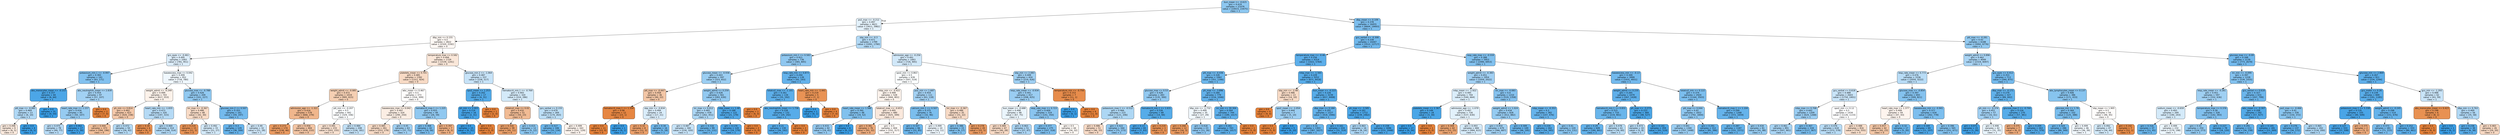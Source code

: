 digraph Tree {
node [shape=box, style="filled, rounded", color="black", fontname="helvetica"] ;
edge [fontname="helvetica"] ;
0 [label="bun_mean <= -0.615\ngini = 0.419\nsamples = 21076\nvalue = [10015, 23475]\nclass = 1", fillcolor="#8dc7f0"] ;
1 [label="po2_max <= -0.212\ngini = 0.497\nsamples = 4621\nvalue = [3411, 3982]\nclass = 1", fillcolor="#e3f1fb"] ;
0 -> 1 [labeldistance=2.5, labelangle=45, headlabel="True"] ;
2 [label="dbp_min <= 0.155\ngini = 0.5\nsamples = 2822\nvalue = [2320, 2192]\nclass = 0", fillcolor="#fef8f4"] ;
1 -> 2 ;
3 [label="gcs_eyes <= -0.461\ngini = 0.495\nsamples = 1093\nvalue = [781, 951]\nclass = 1", fillcolor="#dcedfa"] ;
2 -> 3 ;
4 [label="potassium_min.1 <= -0.997\ngini = 0.393\nsamples = 141\nvalue = [63, 171]\nclass = 1", fillcolor="#82c1ef"] ;
3 -> 4 ;
5 [label="abs_monocytes_mean <= -0.153\ngini = 0.157\nsamples = 44\nvalue = [6, 64]\nclass = 1", fillcolor="#4ca6e7"] ;
4 -> 5 ;
6 [label="ptt_max <= -0.085\ngini = 0.469\nsamples = 13\nvalue = [6, 10]\nclass = 1", fillcolor="#b0d8f5"] ;
5 -> 6 ;
7 [label="gini = 0.496\nsamples = 9\nvalue = [6, 5]\nclass = 0", fillcolor="#fbeade"] ;
6 -> 7 ;
8 [label="gini = 0.0\nsamples = 4\nvalue = [0, 5]\nclass = 1", fillcolor="#399de5"] ;
6 -> 8 ;
9 [label="gini = 0.0\nsamples = 31\nvalue = [0, 54]\nclass = 1", fillcolor="#399de5"] ;
5 -> 9 ;
10 [label="abs_neutrophils_mean <= 2.839\ngini = 0.454\nsamples = 97\nvalue = [57, 107]\nclass = 1", fillcolor="#a2d1f3"] ;
4 -> 10 ;
11 [label="heart_rate_max <= 1.157\ngini = 0.434\nsamples = 95\nvalue = [50, 107]\nclass = 1", fillcolor="#96cbf1"] ;
10 -> 11 ;
12 [label="gini = 0.475\nsamples = 78\nvalue = [49, 77]\nclass = 1", fillcolor="#b7dbf6"] ;
11 -> 12 ;
13 [label="gini = 0.062\nsamples = 17\nvalue = [1, 30]\nclass = 1", fillcolor="#40a0e6"] ;
11 -> 13 ;
14 [label="gini = 0.0\nsamples = 2\nvalue = [7, 0]\nclass = 0", fillcolor="#e58139"] ;
10 -> 14 ;
15 [label="baseexcess_max <= 0.042\ngini = 0.499\nsamples = 952\nvalue = [718, 780]\nclass = 1", fillcolor="#eff7fd"] ;
3 -> 15 ;
16 [label="weight_admit <= -0.249\ngini = 0.499\nsamples = 743\nvalue = [617, 553]\nclass = 0", fillcolor="#fcf2ea"] ;
15 -> 16 ;
17 [label="ph_min <= 0.814\ngini = 0.462\nsamples = 423\nvalue = [420, 238]\nclass = 0", fillcolor="#f4c8a9"] ;
16 -> 17 ;
18 [label="gini = 0.444\nsamples = 373\nvalue = [394, 196]\nclass = 0", fillcolor="#f2c09b"] ;
17 -> 18 ;
19 [label="gini = 0.472\nsamples = 50\nvalue = [26, 42]\nclass = 1", fillcolor="#b4daf5"] ;
17 -> 19 ;
20 [label="heart_rate_min <= -1.835\ngini = 0.473\nsamples = 320\nvalue = [197, 315]\nclass = 1", fillcolor="#b5daf5"] ;
16 -> 20 ;
21 [label="gini = 0.18\nsamples = 6\nvalue = [9, 1]\nclass = 0", fillcolor="#e88f4f"] ;
20 -> 21 ;
22 [label="gini = 0.469\nsamples = 314\nvalue = [188, 314]\nclass = 1", fillcolor="#b0d8f5"] ;
20 -> 22 ;
23 [label="glucose_max <= -0.788\ngini = 0.426\nsamples = 209\nvalue = [101, 227]\nclass = 1", fillcolor="#91c9f1"] ;
15 -> 23 ;
24 [label="inr_max <= -0.367\ngini = 0.486\nsamples = 48\nvalue = [42, 30]\nclass = 0", fillcolor="#f8dbc6"] ;
23 -> 24 ;
25 [label="gini = 0.219\nsamples = 15\nvalue = [21, 3]\nclass = 0", fillcolor="#e99355"] ;
24 -> 25 ;
26 [label="gini = 0.492\nsamples = 33\nvalue = [21, 27]\nclass = 1", fillcolor="#d3e9f9"] ;
24 -> 26 ;
27 [label="glucose_min.2 <= 0.507\ngini = 0.355\nsamples = 161\nvalue = [59, 197]\nclass = 1", fillcolor="#74baed"] ;
23 -> 27 ;
28 [label="gini = 0.3\nsamples = 129\nvalue = [38, 169]\nclass = 1", fillcolor="#66b3eb"] ;
27 -> 28 ;
29 [label="gini = 0.49\nsamples = 32\nvalue = [21, 28]\nclass = 1", fillcolor="#cee6f8"] ;
27 -> 29 ;
30 [label="temperature_max <= 0.582\ngini = 0.494\nsamples = 1729\nvalue = [1539, 1241]\nclass = 0", fillcolor="#fae7d9"] ;
2 -> 30 ;
31 [label="platelets_mean <= 0.701\ngini = 0.485\nsamples = 1392\nvalue = [1311, 924]\nclass = 0", fillcolor="#f7dac5"] ;
30 -> 31 ;
32 [label="weight_admit <= -0.085\ngini = 0.472\nsamples = 1019\nvalue = [995, 615]\nclass = 0", fillcolor="#f5cfb3"] ;
31 -> 32 ;
33 [label="admission_age <= -1.321\ngini = 0.416\nsamples = 578\nvalue = [666, 279]\nclass = 0", fillcolor="#f0b68c"] ;
32 -> 33 ;
34 [label="gini = 0.273\nsamples = 174\nvalue = [236, 46]\nclass = 0", fillcolor="#ea9a60"] ;
33 -> 34 ;
35 [label="gini = 0.456\nsamples = 404\nvalue = [430, 233]\nclass = 0", fillcolor="#f3c5a4"] ;
33 -> 35 ;
36 [label="ptt_min <= -0.207\ngini = 0.5\nsamples = 441\nvalue = [329, 336]\nclass = 1", fillcolor="#fbfdfe"] ;
32 -> 36 ;
37 [label="gini = 0.491\nsamples = 233\nvalue = [203, 155]\nclass = 0", fillcolor="#f9e1d0"] ;
36 -> 37 ;
38 [label="gini = 0.484\nsamples = 208\nvalue = [126, 181]\nclass = 1", fillcolor="#c3e1f7"] ;
36 -> 38 ;
39 [label="wbc_mean <= 0.467\ngini = 0.5\nsamples = 373\nvalue = [316, 309]\nclass = 0", fillcolor="#fefcfb"] ;
31 -> 39 ;
40 [label="baseexcess_max <= 0.042\ngini = 0.497\nsamples = 324\nvalue = [290, 250]\nclass = 0", fillcolor="#fbeee4"] ;
39 -> 40 ;
41 [label="gini = 0.485\nsamples = 261\nvalue = [253, 179]\nclass = 0", fillcolor="#f7dac5"] ;
40 -> 41 ;
42 [label="gini = 0.45\nsamples = 63\nvalue = [37, 71]\nclass = 1", fillcolor="#a0d0f3"] ;
40 -> 42 ;
43 [label="hematocrit_max.1 <= 1.225\ngini = 0.425\nsamples = 49\nvalue = [26, 59]\nclass = 1", fillcolor="#90c8f0"] ;
39 -> 43 ;
44 [label="gini = 0.368\nsamples = 42\nvalue = [18, 56]\nclass = 1", fillcolor="#79bced"] ;
43 -> 44 ;
45 [label="gini = 0.397\nsamples = 7\nvalue = [8, 3]\nclass = 0", fillcolor="#efb083"] ;
43 -> 45 ;
46 [label="glucose_min.2 <= -1.064\ngini = 0.487\nsamples = 337\nvalue = [228, 317]\nclass = 1", fillcolor="#c7e3f8"] ;
30 -> 46 ;
47 [label="spo2_mean <= 1.253\ngini = 0.202\nsamples = 17\nvalue = [4, 31]\nclass = 1", fillcolor="#53aae8"] ;
46 -> 47 ;
48 [label="ph_min <= 2.003\ngini = 0.114\nsamples = 16\nvalue = [2, 31]\nclass = 1", fillcolor="#46a3e7"] ;
47 -> 48 ;
49 [label="gini = 0.0\nsamples = 15\nvalue = [0, 31]\nclass = 1", fillcolor="#399de5"] ;
48 -> 49 ;
50 [label="gini = 0.0\nsamples = 1\nvalue = [2, 0]\nclass = 0", fillcolor="#e58139"] ;
48 -> 50 ;
51 [label="gini = 0.0\nsamples = 1\nvalue = [2, 0]\nclass = 0", fillcolor="#e58139"] ;
47 -> 51 ;
52 [label="hematocrit_min.1 <= -0.769\ngini = 0.493\nsamples = 320\nvalue = [224, 286]\nclass = 1", fillcolor="#d4eaf9"] ;
46 -> 52 ;
53 [label="totalco2_max <= 0.02\ngini = 0.432\nsamples = 51\nvalue = [50, 23]\nclass = 0", fillcolor="#f1bb94"] ;
52 -> 53 ;
54 [label="gini = 0.316\nsamples = 39\nvalue = [45, 11]\nclass = 0", fillcolor="#eba069"] ;
53 -> 54 ;
55 [label="gini = 0.415\nsamples = 12\nvalue = [5, 12]\nclass = 1", fillcolor="#8bc6f0"] ;
53 -> 55 ;
56 [label="gcs_verbal <= 0.155\ngini = 0.479\nsamples = 269\nvalue = [174, 263]\nclass = 1", fillcolor="#bcdef6"] ;
52 -> 56 ;
57 [label="gini = 0.317\nsamples = 106\nvalue = [33, 134]\nclass = 1", fillcolor="#6ab5eb"] ;
56 -> 57 ;
58 [label="gini = 0.499\nsamples = 163\nvalue = [141, 129]\nclass = 0", fillcolor="#fdf4ee"] ;
56 -> 58 ;
59 [label="sbp_min <= -0.3\ngini = 0.471\nsamples = 1799\nvalue = [1091, 1790]\nclass = 1", fillcolor="#b2d9f5"] ;
1 -> 59 ;
60 [label="potassium_min.1 <= 0.583\ngini = 0.421\nsamples = 736\nvalue = [365, 845]\nclass = 1", fillcolor="#8fc7f0"] ;
59 -> 60 ;
61 [label="glucose_mean <= -0.936\ngini = 0.443\nsamples = 597\nvalue = [323, 652]\nclass = 1", fillcolor="#9bcef2"] ;
60 -> 61 ;
62 [label="ptt_max <= -0.447\ngini = 0.458\nsamples = 36\nvalue = [40, 22]\nclass = 0", fillcolor="#f3c6a6"] ;
61 -> 62 ;
63 [label="hematocrit_max.1 <= 1.354\ngini = 0.08\nsamples = 12\nvalue = [23, 1]\nclass = 0", fillcolor="#e68642"] ;
62 -> 63 ;
64 [label="gini = 0.0\nsamples = 11\nvalue = [23, 0]\nclass = 0", fillcolor="#e58139"] ;
63 -> 64 ;
65 [label="gini = 0.0\nsamples = 1\nvalue = [0, 1]\nclass = 1", fillcolor="#399de5"] ;
63 -> 65 ;
66 [label="sbp_min <= -0.834\ngini = 0.494\nsamples = 24\nvalue = [17, 21]\nclass = 1", fillcolor="#d9ecfa"] ;
62 -> 66 ;
67 [label="gini = 0.32\nsamples = 8\nvalue = [12, 3]\nclass = 0", fillcolor="#eca06a"] ;
66 -> 67 ;
68 [label="gini = 0.34\nsamples = 16\nvalue = [5, 18]\nclass = 1", fillcolor="#70b8ec"] ;
66 -> 68 ;
69 [label="weight_admit <= 0.259\ngini = 0.428\nsamples = 561\nvalue = [283, 630]\nclass = 1", fillcolor="#92c9f1"] ;
61 -> 69 ;
70 [label="inr_max <= 0.012\ngini = 0.465\nsamples = 439\nvalue = [262, 451]\nclass = 1", fillcolor="#acd6f4"] ;
69 -> 70 ;
71 [label="gini = 0.487\nsamples = 340\nvalue = [230, 320]\nclass = 1", fillcolor="#c7e3f8"] ;
70 -> 71 ;
72 [label="gini = 0.316\nsamples = 99\nvalue = [32, 131]\nclass = 1", fillcolor="#69b5eb"] ;
70 -> 72 ;
73 [label="mbp_mean <= 1.48\ngini = 0.188\nsamples = 122\nvalue = [21, 179]\nclass = 1", fillcolor="#50a8e8"] ;
69 -> 73 ;
74 [label="gini = 0.174\nsamples = 120\nvalue = [19, 179]\nclass = 1", fillcolor="#4ea7e8"] ;
73 -> 74 ;
75 [label="gini = 0.0\nsamples = 2\nvalue = [2, 0]\nclass = 0", fillcolor="#e58139"] ;
73 -> 75 ;
76 [label="resp_rate_min <= 0.873\ngini = 0.294\nsamples = 139\nvalue = [42, 193]\nclass = 1", fillcolor="#64b2eb"] ;
60 -> 76 ;
77 [label="totalco2_max <= -1.101\ngini = 0.261\nsamples = 134\nvalue = [35, 192]\nclass = 1", fillcolor="#5dafea"] ;
76 -> 77 ;
78 [label="gini = 0.0\nsamples = 2\nvalue = [6, 0]\nclass = 0", fillcolor="#e58139"] ;
77 -> 78 ;
79 [label="abs_neutrophils_mean <= 1.736\ngini = 0.228\nsamples = 132\nvalue = [29, 192]\nclass = 1", fillcolor="#57ace9"] ;
77 -> 79 ;
80 [label="gini = 0.21\nsamples = 130\nvalue = [26, 192]\nclass = 1", fillcolor="#54aae9"] ;
79 -> 80 ;
81 [label="gini = 0.0\nsamples = 2\nvalue = [3, 0]\nclass = 0", fillcolor="#e58139"] ;
79 -> 81 ;
82 [label="heart_rate_min <= -1.441\ngini = 0.219\nsamples = 5\nvalue = [7, 1]\nclass = 0", fillcolor="#e99355"] ;
76 -> 82 ;
83 [label="gini = 0.0\nsamples = 1\nvalue = [0, 1]\nclass = 1", fillcolor="#399de5"] ;
82 -> 83 ;
84 [label="gini = 0.0\nsamples = 4\nvalue = [7, 0]\nclass = 0", fillcolor="#e58139"] ;
82 -> 84 ;
85 [label="admission_age <= -0.256\ngini = 0.491\nsamples = 1063\nvalue = [726, 945]\nclass = 1", fillcolor="#d1e8f9"] ;
59 -> 85 ;
86 [label="spo2_min <= 0.863\ngini = 0.5\nsamples = 639\nvalue = [507, 519]\nclass = 1", fillcolor="#fafdfe"] ;
85 -> 86 ;
87 [label="mbp_min <= -0.422\ngini = 0.499\nsamples = 528\nvalue = [444, 401]\nclass = 0", fillcolor="#fcf3ec"] ;
86 -> 87 ;
88 [label="heart_rate_mean <= 1.588\ngini = 0.392\nsamples = 48\nvalue = [19, 52]\nclass = 1", fillcolor="#81c1ee"] ;
87 -> 88 ;
89 [label="gini = 0.433\nsamples = 42\nvalue = [19, 41]\nclass = 1", fillcolor="#95caf1"] ;
88 -> 89 ;
90 [label="gini = 0.0\nsamples = 6\nvalue = [0, 11]\nclass = 1", fillcolor="#399de5"] ;
88 -> 90 ;
91 [label="totalco2_max <= -0.653\ngini = 0.495\nsamples = 480\nvalue = [425, 349]\nclass = 0", fillcolor="#fae8dc"] ;
87 -> 91 ;
92 [label="gini = 0.381\nsamples = 76\nvalue = [93, 32]\nclass = 0", fillcolor="#eeac7d"] ;
91 -> 92 ;
93 [label="gini = 0.5\nsamples = 404\nvalue = [332, 317]\nclass = 0", fillcolor="#fef9f6"] ;
91 -> 93 ;
94 [label="po2_min <= 1.687\ngini = 0.454\nsamples = 111\nvalue = [63, 118]\nclass = 1", fillcolor="#a3d1f3"] ;
86 -> 94 ;
95 [label="calcium_min.1 <= 0.507\ngini = 0.375\nsamples = 76\nvalue = [32, 96]\nclass = 1", fillcolor="#7bbeee"] ;
94 -> 95 ;
96 [label="gini = 0.327\nsamples = 66\nvalue = [22, 85]\nclass = 1", fillcolor="#6cb6ec"] ;
95 -> 96 ;
97 [label="gini = 0.499\nsamples = 10\nvalue = [10, 11]\nclass = 1", fillcolor="#edf6fd"] ;
95 -> 97 ;
98 [label="inr_max <= -0.367\ngini = 0.486\nsamples = 35\nvalue = [31, 22]\nclass = 0", fillcolor="#f7dac6"] ;
94 -> 98 ;
99 [label="gini = 0.386\nsamples = 15\nvalue = [6, 17]\nclass = 1", fillcolor="#7fc0ee"] ;
98 -> 99 ;
100 [label="gini = 0.278\nsamples = 20\nvalue = [25, 5]\nclass = 0", fillcolor="#ea9a61"] ;
98 -> 100 ;
101 [label="sbp_min <= 2.083\ngini = 0.449\nsamples = 424\nvalue = [219, 426]\nclass = 1", fillcolor="#9fcff2"] ;
85 -> 101 ;
102 [label="resp_rate_mean <= -0.934\ngini = 0.441\nsamples = 417\nvalue = [208, 425]\nclass = 1", fillcolor="#9acdf2"] ;
101 -> 102 ;
103 [label="bun_mean <= -0.688\ngini = 0.498\nsamples = 98\nvalue = [67, 75]\nclass = 1", fillcolor="#eaf5fc"] ;
102 -> 103 ;
104 [label="gini = 0.484\nsamples = 47\nvalue = [40, 28]\nclass = 0", fillcolor="#f7d9c4"] ;
103 -> 104 ;
105 [label="gini = 0.463\nsamples = 51\nvalue = [27, 47]\nclass = 1", fillcolor="#abd5f4"] ;
103 -> 105 ;
106 [label="resp_rate_max <= 0.723\ngini = 0.409\nsamples = 319\nvalue = [141, 350]\nclass = 1", fillcolor="#89c4ef"] ;
102 -> 106 ;
107 [label="gini = 0.377\nsamples = 275\nvalue = [107, 318]\nclass = 1", fillcolor="#7cbeee"] ;
106 -> 107 ;
108 [label="gini = 0.5\nsamples = 44\nvalue = [34, 32]\nclass = 0", fillcolor="#fdf8f3"] ;
106 -> 108 ;
109 [label="temperature_min <= -0.756\ngini = 0.153\nsamples = 7\nvalue = [11, 1]\nclass = 0", fillcolor="#e78c4b"] ;
101 -> 109 ;
110 [label="gini = 0.0\nsamples = 1\nvalue = [0, 1]\nclass = 1", fillcolor="#399de5"] ;
109 -> 110 ;
111 [label="gini = 0.0\nsamples = 6\nvalue = [11, 0]\nclass = 0", fillcolor="#e58139"] ;
109 -> 111 ;
112 [label="dbp_mean <= 0.109\ngini = 0.378\nsamples = 16455\nvalue = [6604, 19493]\nclass = 1", fillcolor="#7cbeee"] ;
0 -> 112 [labeldistance=2.5, labelangle=-45, headlabel="False"] ;
113 [label="gcs_verbal <= -0.308\ngini = 0.339\nsamples = 10267\nvalue = [3512, 12717]\nclass = 1", fillcolor="#70b8ec"] ;
112 -> 113 ;
114 [label="temperature_max <= -0.46\ngini = 0.256\nsamples = 4314\nvalue = [1022, 5764]\nclass = 1", fillcolor="#5caeea"] ;
113 -> 114 ;
115 [label="ptt_max <= -0.436\ngini = 0.328\nsamples = 1062\nvalue = [351, 1346]\nclass = 1", fillcolor="#6db7ec"] ;
114 -> 115 ;
116 [label="glucose_max <= 0.53\ngini = 0.428\nsamples = 283\nvalue = [135, 300]\nclass = 1", fillcolor="#92c9f1"] ;
115 -> 116 ;
117 [label="potassium_max.1 <= -0.512\ngini = 0.466\nsamples = 215\nvalue = [121, 206]\nclass = 1", fillcolor="#add7f4"] ;
116 -> 117 ;
118 [label="gini = 0.486\nsamples = 51\nvalue = [46, 33]\nclass = 0", fillcolor="#f8dbc7"] ;
117 -> 118 ;
119 [label="gini = 0.422\nsamples = 164\nvalue = [75, 173]\nclass = 1", fillcolor="#8fc7f0"] ;
117 -> 119 ;
120 [label="hematocrit_min.1 <= 1.631\ngini = 0.226\nsamples = 68\nvalue = [14, 94]\nclass = 1", fillcolor="#56ace9"] ;
116 -> 120 ;
121 [label="gini = 0.13\nsamples = 65\nvalue = [7, 93]\nclass = 1", fillcolor="#48a4e7"] ;
120 -> 121 ;
122 [label="gini = 0.219\nsamples = 3\nvalue = [7, 1]\nclass = 0", fillcolor="#e99355"] ;
120 -> 122 ;
123 [label="ph_max <= -3.896\ngini = 0.284\nsamples = 779\nvalue = [216, 1046]\nclass = 1", fillcolor="#62b1ea"] ;
115 -> 123 ;
124 [label="dbp_min <= -1.732\ngini = 0.499\nsamples = 35\nvalue = [27, 29]\nclass = 1", fillcolor="#f1f8fd"] ;
123 -> 124 ;
125 [label="gini = 0.266\nsamples = 12\nvalue = [16, 3]\nclass = 0", fillcolor="#ea995e"] ;
124 -> 125 ;
126 [label="gini = 0.418\nsamples = 23\nvalue = [11, 26]\nclass = 1", fillcolor="#8dc6f0"] ;
124 -> 126 ;
127 [label="inr_min <= 30.304\ngini = 0.264\nsamples = 744\nvalue = [189, 1017]\nclass = 1", fillcolor="#5eafea"] ;
123 -> 127 ;
128 [label="gini = 0.261\nsamples = 743\nvalue = [186, 1017]\nclass = 1", fillcolor="#5dafea"] ;
127 -> 128 ;
129 [label="gini = 0.0\nsamples = 1\nvalue = [3, 0]\nclass = 0", fillcolor="#e58139"] ;
127 -> 129 ;
130 [label="mbp_max <= -1.565\ngini = 0.229\nsamples = 3252\nvalue = [671, 4418]\nclass = 1", fillcolor="#57ace9"] ;
114 -> 130 ;
131 [label="sbp_min <= -2.48\ngini = 0.486\nsamples = 13\nvalue = [14, 10]\nclass = 0", fillcolor="#f8dbc6"] ;
130 -> 131 ;
132 [label="gini = 0.0\nsamples = 6\nvalue = [9, 0]\nclass = 0", fillcolor="#e58139"] ;
131 -> 132 ;
133 [label="spo2_mean <= -1.054\ngini = 0.444\nsamples = 7\nvalue = [5, 10]\nclass = 1", fillcolor="#9ccef2"] ;
131 -> 133 ;
134 [label="gini = 0.0\nsamples = 2\nvalue = [5, 0]\nclass = 0", fillcolor="#e58139"] ;
133 -> 134 ;
135 [label="gini = 0.0\nsamples = 5\nvalue = [0, 10]\nclass = 1", fillcolor="#399de5"] ;
133 -> 135 ;
136 [label="bun_mean <= -0.223\ngini = 0.226\nsamples = 3239\nvalue = [657, 4408]\nclass = 1", fillcolor="#57ace9"] ;
130 -> 136 ;
137 [label="dbp_max <= 0.184\ngini = 0.291\nsamples = 1527\nvalue = [418, 1946]\nclass = 1", fillcolor="#64b2eb"] ;
136 -> 137 ;
138 [label="gini = 0.31\nsamples = 1303\nvalue = [387, 1627]\nclass = 1", fillcolor="#68b4eb"] ;
137 -> 138 ;
139 [label="gini = 0.161\nsamples = 224\nvalue = [31, 319]\nclass = 1", fillcolor="#4ca7e8"] ;
137 -> 139 ;
140 [label="ph_max <= -3.585\ngini = 0.161\nsamples = 1712\nvalue = [239, 2462]\nclass = 1", fillcolor="#4ca7e8"] ;
136 -> 140 ;
141 [label="gini = 0.463\nsamples = 16\nvalue = [8, 14]\nclass = 1", fillcolor="#aad5f4"] ;
140 -> 141 ;
142 [label="gini = 0.158\nsamples = 1696\nvalue = [231, 2448]\nclass = 1", fillcolor="#4ca6e7"] ;
140 -> 142 ;
143 [label="resp_rate_max <= -0.559\ngini = 0.388\nsamples = 5953\nvalue = [2490, 6953]\nclass = 1", fillcolor="#80c0ee"] ;
113 -> 143 ;
144 [label="weight_admit <= -0.383\ngini = 0.451\nsamples = 1954\nvalue = [1059, 2022]\nclass = 1", fillcolor="#a1d0f3"] ;
143 -> 144 ;
145 [label="mbp_mean <= -1.922\ngini = 0.495\nsamples = 744\nvalue = [540, 664]\nclass = 1", fillcolor="#daedfa"] ;
144 -> 145 ;
146 [label="platelets_mean <= 2.367\ngini = 0.149\nsamples = 18\nvalue = [3, 34]\nclass = 1", fillcolor="#4aa6e7"] ;
145 -> 146 ;
147 [label="gini = 0.0\nsamples = 17\nvalue = [0, 34]\nclass = 1", fillcolor="#399de5"] ;
146 -> 147 ;
148 [label="gini = 0.0\nsamples = 1\nvalue = [3, 0]\nclass = 0", fillcolor="#e58139"] ;
146 -> 148 ;
149 [label="admission_age <= -1.079\ngini = 0.497\nsamples = 726\nvalue = [537, 630]\nclass = 1", fillcolor="#e2f1fb"] ;
145 -> 149 ;
150 [label="gini = 0.344\nsamples = 42\nvalue = [53, 15]\nclass = 0", fillcolor="#eca571"] ;
149 -> 150 ;
151 [label="gini = 0.493\nsamples = 684\nvalue = [484, 615]\nclass = 1", fillcolor="#d5eaf9"] ;
149 -> 151 ;
152 [label="inr_max <= -0.083\ngini = 0.4\nsamples = 1210\nvalue = [519, 1358]\nclass = 1", fillcolor="#85c2ef"] ;
144 -> 152 ;
153 [label="weight_admit <= 1.024\ngini = 0.434\nsamples = 828\nvalue = [412, 882]\nclass = 1", fillcolor="#95cbf1"] ;
152 -> 153 ;
154 [label="gini = 0.454\nsamples = 679\nvalue = [366, 687]\nclass = 1", fillcolor="#a2d1f3"] ;
153 -> 154 ;
155 [label="gini = 0.309\nsamples = 149\nvalue = [46, 195]\nclass = 1", fillcolor="#68b4eb"] ;
153 -> 155 ;
156 [label="mbp_mean <= -0.353\ngini = 0.3\nsamples = 382\nvalue = [107, 476]\nclass = 1", fillcolor="#66b3eb"] ;
152 -> 156 ;
157 [label="gini = 0.234\nsamples = 262\nvalue = [54, 345]\nclass = 1", fillcolor="#58ace9"] ;
156 -> 157 ;
158 [label="gini = 0.41\nsamples = 120\nvalue = [53, 131]\nclass = 1", fillcolor="#89c5f0"] ;
156 -> 158 ;
159 [label="baseexcess_min <= -0.13\ngini = 0.349\nsamples = 3999\nvalue = [1431, 4931]\nclass = 1", fillcolor="#72b9ed"] ;
143 -> 159 ;
160 [label="weight_admit <= 0.235\ngini = 0.265\nsamples = 1079\nvalue = [267, 1428]\nclass = 1", fillcolor="#5eafea"] ;
159 -> 160 ;
161 [label="hematocrit_min.1 <= 0.831\ngini = 0.315\nsamples = 710\nvalue = [219, 901]\nclass = 1", fillcolor="#69b5eb"] ;
160 -> 161 ;
162 [label="gini = 0.29\nsamples = 649\nvalue = [180, 841]\nclass = 1", fillcolor="#63b2eb"] ;
161 -> 162 ;
163 [label="gini = 0.478\nsamples = 61\nvalue = [39, 60]\nclass = 1", fillcolor="#baddf6"] ;
161 -> 163 ;
164 [label="ph_max <= -3.273\ngini = 0.153\nsamples = 369\nvalue = [48, 527]\nclass = 1", fillcolor="#4ba6e7"] ;
160 -> 164 ;
165 [label="gini = 0.473\nsamples = 10\nvalue = [5, 8]\nclass = 1", fillcolor="#b5daf5"] ;
164 -> 165 ;
166 [label="gini = 0.141\nsamples = 359\nvalue = [43, 519]\nclass = 1", fillcolor="#49a5e7"] ;
164 -> 166 ;
167 [label="totalco2_min <= 0.122\ngini = 0.374\nsamples = 2920\nvalue = [1164, 3503]\nclass = 1", fillcolor="#7bbeee"] ;
159 -> 167 ;
168 [label="ptt_max <= 0.044\ngini = 0.42\nsamples = 1652\nvalue = [792, 1844]\nclass = 1", fillcolor="#8ec7f0"] ;
167 -> 168 ;
169 [label="gini = 0.441\nsamples = 1340\nvalue = [707, 1448]\nclass = 1", fillcolor="#9acdf2"] ;
168 -> 169 ;
170 [label="gini = 0.291\nsamples = 312\nvalue = [85, 396]\nclass = 1", fillcolor="#63b2eb"] ;
168 -> 170 ;
171 [label="hematocrit_max.1 <= 1.104\ngini = 0.299\nsamples = 1268\nvalue = [372, 1659]\nclass = 1", fillcolor="#65b3eb"] ;
167 -> 171 ;
172 [label="gini = 0.287\nsamples = 1187\nvalue = [331, 1571]\nclass = 1", fillcolor="#63b2ea"] ;
171 -> 172 ;
173 [label="gini = 0.434\nsamples = 81\nvalue = [41, 88]\nclass = 1", fillcolor="#95cbf1"] ;
171 -> 173 ;
174 [label="ptt_max <= -0.281\ngini = 0.43\nsamples = 6188\nvalue = [3092, 6776]\nclass = 1", fillcolor="#93caf1"] ;
112 -> 174 ;
175 [label="weight_admit <= 0.896\ngini = 0.462\nsamples = 4049\nvalue = [2319, 4097]\nclass = 1", fillcolor="#a9d4f4"] ;
174 -> 175 ;
176 [label="resp_rate_mean <= 0.773\ngini = 0.476\nsamples = 3336\nvalue = [2059, 3222]\nclass = 1", fillcolor="#b8dcf6"] ;
175 -> 176 ;
177 [label="gcs_verbal <= 0.618\ngini = 0.488\nsamples = 2643\nvalue = [1750, 2401]\nclass = 1", fillcolor="#c9e4f8"] ;
176 -> 177 ;
178 [label="mbp_max <= 0.708\ngini = 0.442\nsamples = 1209\nvalue = [624, 1268]\nclass = 1", fillcolor="#9acdf2"] ;
177 -> 178 ;
179 [label="gini = 0.461\nsamples = 891\nvalue = [507, 901]\nclass = 1", fillcolor="#a8d4f4"] ;
178 -> 179 ;
180 [label="gini = 0.367\nsamples = 318\nvalue = [117, 367]\nclass = 1", fillcolor="#78bced"] ;
178 -> 180 ;
181 [label="spo2_min <= 0.12\ngini = 0.5\nsamples = 1434\nvalue = [1126, 1133]\nclass = 1", fillcolor="#fefeff"] ;
177 -> 181 ;
182 [label="gini = 0.476\nsamples = 618\nvalue = [372, 578]\nclass = 1", fillcolor="#b8dcf6"] ;
181 -> 182 ;
183 [label="gini = 0.488\nsamples = 816\nvalue = [754, 555]\nclass = 0", fillcolor="#f8decb"] ;
181 -> 183 ;
184 [label="glucose_max <= -0.854\ngini = 0.397\nsamples = 693\nvalue = [309, 821]\nclass = 1", fillcolor="#84c2ef"] ;
176 -> 184 ;
185 [label="heart_rate_max <= 1.377\ngini = 0.499\nsamples = 59\nvalue = [47, 43]\nclass = 0", fillcolor="#fdf4ee"] ;
184 -> 185 ;
186 [label="gini = 0.457\nsamples = 42\nvalue = [42, 23]\nclass = 0", fillcolor="#f3c6a5"] ;
185 -> 186 ;
187 [label="gini = 0.32\nsamples = 17\nvalue = [5, 20]\nclass = 1", fillcolor="#6ab6ec"] ;
185 -> 187 ;
188 [label="baseexcess_min <= -0.941\ngini = 0.377\nsamples = 634\nvalue = [262, 778]\nclass = 1", fillcolor="#7cbeee"] ;
184 -> 188 ;
189 [label="gini = 0.169\nsamples = 69\nvalue = [11, 107]\nclass = 1", fillcolor="#4da7e8"] ;
188 -> 189 ;
190 [label="gini = 0.396\nsamples = 565\nvalue = [251, 671]\nclass = 1", fillcolor="#83c2ef"] ;
188 -> 190 ;
191 [label="gcs_eyes <= 0.412\ngini = 0.353\nsamples = 713\nvalue = [260, 875]\nclass = 1", fillcolor="#74baed"] ;
175 -> 191 ;
192 [label="dbp_max <= -0.171\ngini = 0.279\nsamples = 327\nvalue = [89, 442]\nclass = 1", fillcolor="#61b1ea"] ;
191 -> 192 ;
193 [label="ph_min <= -0.374\ngini = 0.451\nsamples = 57\nvalue = [32, 61]\nclass = 1", fillcolor="#a1d0f3"] ;
192 -> 193 ;
194 [label="gini = 0.071\nsamples = 15\nvalue = [1, 26]\nclass = 1", fillcolor="#41a1e6"] ;
193 -> 194 ;
195 [label="gini = 0.498\nsamples = 42\nvalue = [31, 35]\nclass = 1", fillcolor="#e8f4fc"] ;
193 -> 195 ;
196 [label="glucose_max.2 <= -0.744\ngini = 0.226\nsamples = 270\nvalue = [57, 381]\nclass = 1", fillcolor="#57ace9"] ;
192 -> 196 ;
197 [label="gini = 0.375\nsamples = 7\nvalue = [6, 2]\nclass = 0", fillcolor="#eeab7b"] ;
196 -> 197 ;
198 [label="gini = 0.209\nsamples = 263\nvalue = [51, 379]\nclass = 1", fillcolor="#54aae8"] ;
196 -> 198 ;
199 [label="abs_lymphocytes_mean <= 0.137\ngini = 0.406\nsamples = 386\nvalue = [171, 433]\nclass = 1", fillcolor="#87c4ef"] ;
191 -> 199 ;
200 [label="glucose_min <= 1.76\ngini = 0.369\nsamples = 332\nvalue = [125, 388]\nclass = 1", fillcolor="#79bded"] ;
199 -> 200 ;
201 [label="gini = 0.324\nsamples = 286\nvalue = [89, 349]\nclass = 1", fillcolor="#6bb6ec"] ;
200 -> 201 ;
202 [label="gini = 0.499\nsamples = 46\nvalue = [36, 39]\nclass = 1", fillcolor="#f0f7fd"] ;
200 -> 202 ;
203 [label="sbp_mean <= 1.905\ngini = 0.5\nsamples = 54\nvalue = [46, 45]\nclass = 0", fillcolor="#fefcfb"] ;
199 -> 203 ;
204 [label="gini = 0.492\nsamples = 47\nvalue = [34, 44]\nclass = 1", fillcolor="#d2e9f9"] ;
203 -> 204 ;
205 [label="gini = 0.142\nsamples = 7\nvalue = [12, 1]\nclass = 0", fillcolor="#e78c49"] ;
203 -> 205 ;
206 [label="glucose_max <= -0.09\ngini = 0.348\nsamples = 2139\nvalue = [773, 2679]\nclass = 1", fillcolor="#72b9ed"] ;
174 -> 206 ;
207 [label="inr_min <= -0.099\ngini = 0.397\nsamples = 1228\nvalue = [539, 1435]\nclass = 1", fillcolor="#83c2ef"] ;
206 -> 207 ;
208 [label="resp_rate_mean <= -0.281\ngini = 0.451\nsamples = 597\nvalue = [332, 636]\nclass = 1", fillcolor="#a0d0f3"] ;
207 -> 208 ;
209 [label="sodium_mean <= -0.659\ngini = 0.493\nsamples = 269\nvalue = [190, 243]\nclass = 1", fillcolor="#d4eaf9"] ;
208 -> 209 ;
210 [label="gini = 0.316\nsamples = 37\nvalue = [11, 45]\nclass = 1", fillcolor="#69b5eb"] ;
209 -> 210 ;
211 [label="gini = 0.499\nsamples = 232\nvalue = [179, 198]\nclass = 1", fillcolor="#ecf6fd"] ;
209 -> 211 ;
212 [label="temperature_max <= 0.376\ngini = 0.39\nsamples = 328\nvalue = [142, 393]\nclass = 1", fillcolor="#81c0ee"] ;
208 -> 212 ;
213 [label="gini = 0.43\nsamples = 250\nvalue = [124, 273]\nclass = 1", fillcolor="#93caf1"] ;
212 -> 213 ;
214 [label="gini = 0.227\nsamples = 78\nvalue = [18, 120]\nclass = 1", fillcolor="#57ace9"] ;
212 -> 214 ;
215 [label="gcs_verbal <= 0.618\ngini = 0.327\nsamples = 631\nvalue = [207, 799]\nclass = 1", fillcolor="#6cb6ec"] ;
207 -> 215 ;
216 [label="wbc_mean <= -0.307\ngini = 0.208\nsamples = 292\nvalue = [57, 427]\nclass = 1", fillcolor="#53aae8"] ;
215 -> 216 ;
217 [label="gini = 0.291\nsamples = 111\nvalue = [34, 158]\nclass = 1", fillcolor="#64b2eb"] ;
216 -> 217 ;
218 [label="gini = 0.145\nsamples = 181\nvalue = [23, 269]\nclass = 1", fillcolor="#4aa5e7"] ;
216 -> 218 ;
219 [label="po2_max <= -0.466\ngini = 0.41\nsamples = 339\nvalue = [150, 372]\nclass = 1", fillcolor="#89c5ef"] ;
215 -> 219 ;
220 [label="gini = 0.276\nsamples = 137\nvalue = [34, 172]\nclass = 1", fillcolor="#60b0ea"] ;
219 -> 220 ;
221 [label="gini = 0.465\nsamples = 202\nvalue = [116, 200]\nclass = 1", fillcolor="#acd6f4"] ;
219 -> 221 ;
222 [label="glucose_min <= 2.869\ngini = 0.267\nsamples = 911\nvalue = [234, 1244]\nclass = 1", fillcolor="#5eafea"] ;
206 -> 222 ;
223 [label="gcs_motor <= 0.26\ngini = 0.239\nsamples = 849\nvalue = [191, 1185]\nclass = 1", fillcolor="#59ade9"] ;
222 -> 223 ;
224 [label="potassium_max.1 <= 5.338\ngini = 0.135\nsamples = 335\nvalue = [40, 509]\nclass = 1", fillcolor="#49a5e7"] ;
223 -> 224 ;
225 [label="gini = 0.127\nsamples = 333\nvalue = [37, 508]\nclass = 1", fillcolor="#47a4e7"] ;
224 -> 225 ;
226 [label="gini = 0.375\nsamples = 2\nvalue = [3, 1]\nclass = 0", fillcolor="#eeab7b"] ;
224 -> 226 ;
227 [label="weight_admit <= -0.245\ngini = 0.298\nsamples = 514\nvalue = [151, 676]\nclass = 1", fillcolor="#65b3eb"] ;
223 -> 227 ;
228 [label="gini = 0.373\nsamples = 181\nvalue = [71, 215]\nclass = 1", fillcolor="#7abdee"] ;
227 -> 228 ;
229 [label="gini = 0.252\nsamples = 333\nvalue = [80, 461]\nclass = 1", fillcolor="#5baeea"] ;
227 -> 229 ;
230 [label="gcs_min <= -1.293\ngini = 0.488\nsamples = 62\nvalue = [43, 59]\nclass = 1", fillcolor="#c9e4f8"] ;
222 -> 230 ;
231 [label="abs_monocytes_mean <= 0.423\ngini = 0.198\nsamples = 6\nvalue = [8, 1]\nclass = 0", fillcolor="#e89152"] ;
230 -> 231 ;
232 [label="gini = 0.0\nsamples = 5\nvalue = [8, 0]\nclass = 0", fillcolor="#e58139"] ;
231 -> 232 ;
233 [label="gini = 0.0\nsamples = 1\nvalue = [0, 1]\nclass = 1", fillcolor="#399de5"] ;
231 -> 233 ;
234 [label="dbp_min <= 0.763\ngini = 0.469\nsamples = 56\nvalue = [35, 58]\nclass = 1", fillcolor="#b0d8f5"] ;
230 -> 234 ;
235 [label="gini = 0.236\nsamples = 30\nvalue = [6, 38]\nclass = 1", fillcolor="#58ace9"] ;
234 -> 235 ;
236 [label="gini = 0.483\nsamples = 26\nvalue = [29, 20]\nclass = 0", fillcolor="#f7d8c2"] ;
234 -> 236 ;
}